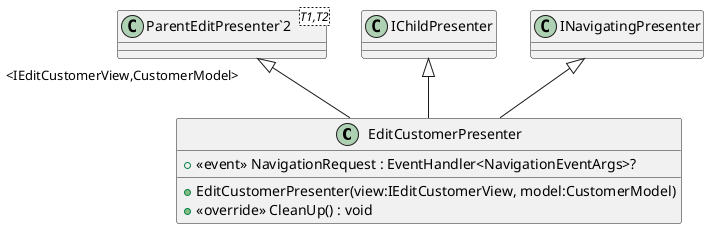 @startuml
class EditCustomerPresenter {
    +  <<event>> NavigationRequest : EventHandler<NavigationEventArgs>? 
    + EditCustomerPresenter(view:IEditCustomerView, model:CustomerModel)
    + <<override>> CleanUp() : void
}
class "ParentEditPresenter`2"<T1,T2> {
}
"ParentEditPresenter`2" "<IEditCustomerView,CustomerModel>" <|-- EditCustomerPresenter
IChildPresenter <|-- EditCustomerPresenter
INavigatingPresenter <|-- EditCustomerPresenter
@enduml

